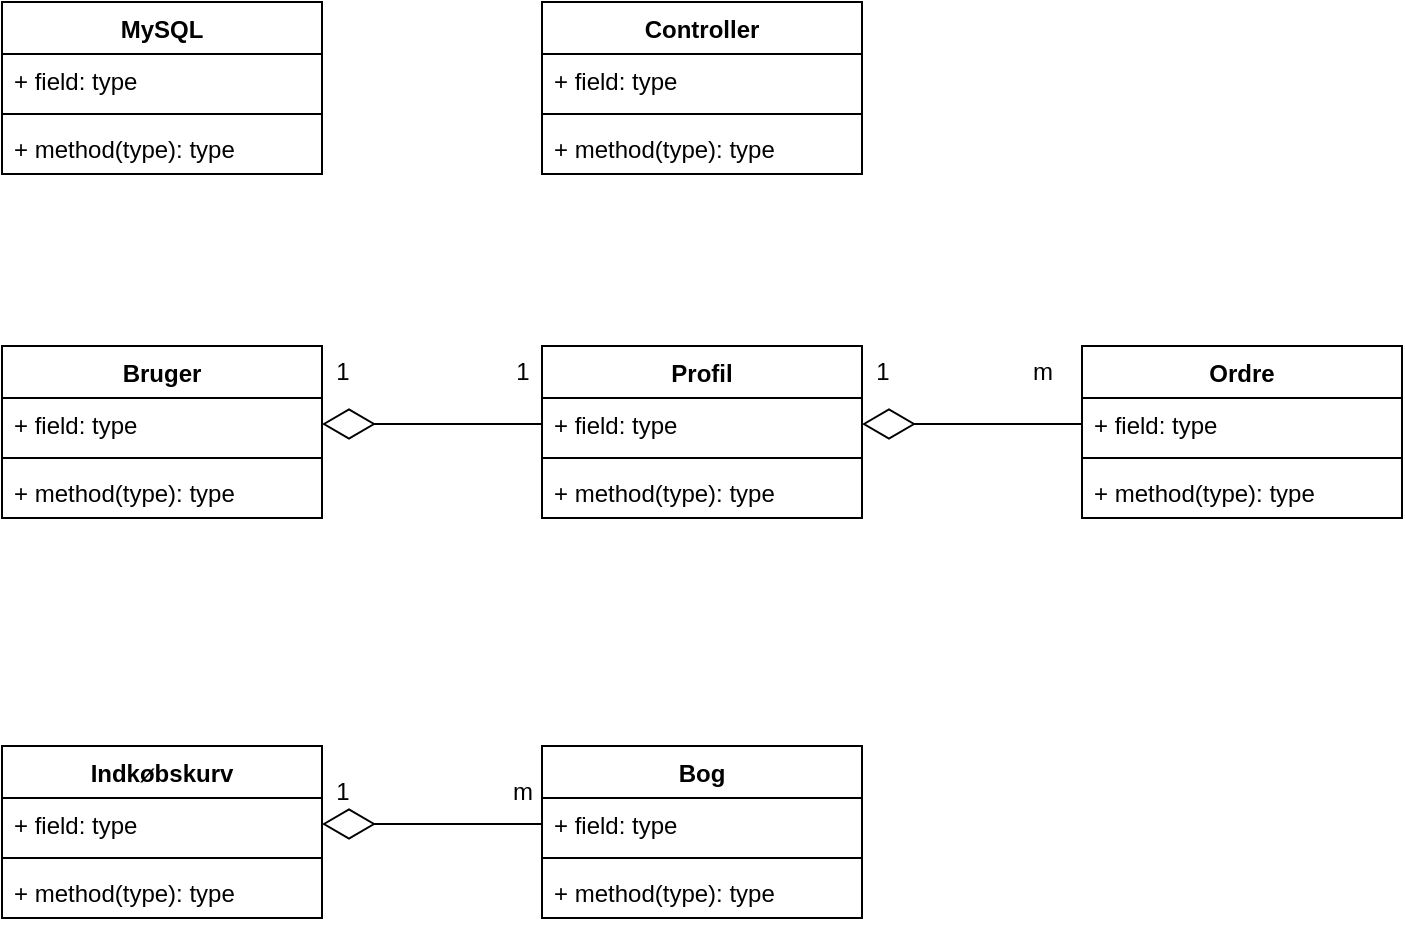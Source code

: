 <mxfile version="24.4.8" type="device">
  <diagram name="Side-1" id="p2Aar1ICkhTr6gXH60Vj">
    <mxGraphModel dx="1036" dy="606" grid="1" gridSize="10" guides="1" tooltips="1" connect="1" arrows="1" fold="1" page="1" pageScale="1" pageWidth="827" pageHeight="1169" math="0" shadow="0">
      <root>
        <mxCell id="0" />
        <mxCell id="1" parent="0" />
        <mxCell id="ry5CegZ_F3EeDuy_v-1q-1" value="Bruger" style="swimlane;fontStyle=1;align=center;verticalAlign=top;childLayout=stackLayout;horizontal=1;startSize=26;horizontalStack=0;resizeParent=1;resizeParentMax=0;resizeLast=0;collapsible=1;marginBottom=0;whiteSpace=wrap;html=1;" vertex="1" parent="1">
          <mxGeometry x="80" y="192" width="160" height="86" as="geometry" />
        </mxCell>
        <mxCell id="ry5CegZ_F3EeDuy_v-1q-2" value="+ field: type" style="text;strokeColor=none;fillColor=none;align=left;verticalAlign=top;spacingLeft=4;spacingRight=4;overflow=hidden;rotatable=0;points=[[0,0.5],[1,0.5]];portConstraint=eastwest;whiteSpace=wrap;html=1;" vertex="1" parent="ry5CegZ_F3EeDuy_v-1q-1">
          <mxGeometry y="26" width="160" height="26" as="geometry" />
        </mxCell>
        <mxCell id="ry5CegZ_F3EeDuy_v-1q-3" value="" style="line;strokeWidth=1;fillColor=none;align=left;verticalAlign=middle;spacingTop=-1;spacingLeft=3;spacingRight=3;rotatable=0;labelPosition=right;points=[];portConstraint=eastwest;strokeColor=inherit;" vertex="1" parent="ry5CegZ_F3EeDuy_v-1q-1">
          <mxGeometry y="52" width="160" height="8" as="geometry" />
        </mxCell>
        <mxCell id="ry5CegZ_F3EeDuy_v-1q-4" value="+ method(type): type" style="text;strokeColor=none;fillColor=none;align=left;verticalAlign=top;spacingLeft=4;spacingRight=4;overflow=hidden;rotatable=0;points=[[0,0.5],[1,0.5]];portConstraint=eastwest;whiteSpace=wrap;html=1;" vertex="1" parent="ry5CegZ_F3EeDuy_v-1q-1">
          <mxGeometry y="60" width="160" height="26" as="geometry" />
        </mxCell>
        <mxCell id="ry5CegZ_F3EeDuy_v-1q-5" value="Profil" style="swimlane;fontStyle=1;align=center;verticalAlign=top;childLayout=stackLayout;horizontal=1;startSize=26;horizontalStack=0;resizeParent=1;resizeParentMax=0;resizeLast=0;collapsible=1;marginBottom=0;whiteSpace=wrap;html=1;" vertex="1" parent="1">
          <mxGeometry x="350" y="192" width="160" height="86" as="geometry" />
        </mxCell>
        <mxCell id="ry5CegZ_F3EeDuy_v-1q-6" value="+ field: type" style="text;strokeColor=none;fillColor=none;align=left;verticalAlign=top;spacingLeft=4;spacingRight=4;overflow=hidden;rotatable=0;points=[[0,0.5],[1,0.5]];portConstraint=eastwest;whiteSpace=wrap;html=1;" vertex="1" parent="ry5CegZ_F3EeDuy_v-1q-5">
          <mxGeometry y="26" width="160" height="26" as="geometry" />
        </mxCell>
        <mxCell id="ry5CegZ_F3EeDuy_v-1q-7" value="" style="line;strokeWidth=1;fillColor=none;align=left;verticalAlign=middle;spacingTop=-1;spacingLeft=3;spacingRight=3;rotatable=0;labelPosition=right;points=[];portConstraint=eastwest;strokeColor=inherit;" vertex="1" parent="ry5CegZ_F3EeDuy_v-1q-5">
          <mxGeometry y="52" width="160" height="8" as="geometry" />
        </mxCell>
        <mxCell id="ry5CegZ_F3EeDuy_v-1q-8" value="+ method(type): type" style="text;strokeColor=none;fillColor=none;align=left;verticalAlign=top;spacingLeft=4;spacingRight=4;overflow=hidden;rotatable=0;points=[[0,0.5],[1,0.5]];portConstraint=eastwest;whiteSpace=wrap;html=1;" vertex="1" parent="ry5CegZ_F3EeDuy_v-1q-5">
          <mxGeometry y="60" width="160" height="26" as="geometry" />
        </mxCell>
        <mxCell id="ry5CegZ_F3EeDuy_v-1q-9" value="Ordre" style="swimlane;fontStyle=1;align=center;verticalAlign=top;childLayout=stackLayout;horizontal=1;startSize=26;horizontalStack=0;resizeParent=1;resizeParentMax=0;resizeLast=0;collapsible=1;marginBottom=0;whiteSpace=wrap;html=1;" vertex="1" parent="1">
          <mxGeometry x="620" y="192" width="160" height="86" as="geometry" />
        </mxCell>
        <mxCell id="ry5CegZ_F3EeDuy_v-1q-10" value="+ field: type" style="text;strokeColor=none;fillColor=none;align=left;verticalAlign=top;spacingLeft=4;spacingRight=4;overflow=hidden;rotatable=0;points=[[0,0.5],[1,0.5]];portConstraint=eastwest;whiteSpace=wrap;html=1;" vertex="1" parent="ry5CegZ_F3EeDuy_v-1q-9">
          <mxGeometry y="26" width="160" height="26" as="geometry" />
        </mxCell>
        <mxCell id="ry5CegZ_F3EeDuy_v-1q-11" value="" style="line;strokeWidth=1;fillColor=none;align=left;verticalAlign=middle;spacingTop=-1;spacingLeft=3;spacingRight=3;rotatable=0;labelPosition=right;points=[];portConstraint=eastwest;strokeColor=inherit;" vertex="1" parent="ry5CegZ_F3EeDuy_v-1q-9">
          <mxGeometry y="52" width="160" height="8" as="geometry" />
        </mxCell>
        <mxCell id="ry5CegZ_F3EeDuy_v-1q-12" value="+ method(type): type" style="text;strokeColor=none;fillColor=none;align=left;verticalAlign=top;spacingLeft=4;spacingRight=4;overflow=hidden;rotatable=0;points=[[0,0.5],[1,0.5]];portConstraint=eastwest;whiteSpace=wrap;html=1;" vertex="1" parent="ry5CegZ_F3EeDuy_v-1q-9">
          <mxGeometry y="60" width="160" height="26" as="geometry" />
        </mxCell>
        <mxCell id="ry5CegZ_F3EeDuy_v-1q-14" value="" style="endArrow=diamondThin;endFill=0;endSize=24;html=1;rounded=0;entryX=1;entryY=0.5;entryDx=0;entryDy=0;exitX=0;exitY=0.5;exitDx=0;exitDy=0;" edge="1" parent="1" source="ry5CegZ_F3EeDuy_v-1q-6" target="ry5CegZ_F3EeDuy_v-1q-2">
          <mxGeometry width="160" relative="1" as="geometry">
            <mxPoint x="250" y="402" as="sourcePoint" />
            <mxPoint x="410" y="402" as="targetPoint" />
          </mxGeometry>
        </mxCell>
        <mxCell id="ry5CegZ_F3EeDuy_v-1q-15" value="" style="endArrow=diamondThin;endFill=0;endSize=24;html=1;rounded=0;entryX=1;entryY=0.5;entryDx=0;entryDy=0;exitX=0;exitY=0.5;exitDx=0;exitDy=0;" edge="1" parent="1" source="ry5CegZ_F3EeDuy_v-1q-10" target="ry5CegZ_F3EeDuy_v-1q-6">
          <mxGeometry width="160" relative="1" as="geometry">
            <mxPoint x="650" y="362" as="sourcePoint" />
            <mxPoint x="540" y="362" as="targetPoint" />
          </mxGeometry>
        </mxCell>
        <mxCell id="ry5CegZ_F3EeDuy_v-1q-16" value="Indkøbskurv" style="swimlane;fontStyle=1;align=center;verticalAlign=top;childLayout=stackLayout;horizontal=1;startSize=26;horizontalStack=0;resizeParent=1;resizeParentMax=0;resizeLast=0;collapsible=1;marginBottom=0;whiteSpace=wrap;html=1;" vertex="1" parent="1">
          <mxGeometry x="80" y="392" width="160" height="86" as="geometry" />
        </mxCell>
        <mxCell id="ry5CegZ_F3EeDuy_v-1q-17" value="+ field: type" style="text;strokeColor=none;fillColor=none;align=left;verticalAlign=top;spacingLeft=4;spacingRight=4;overflow=hidden;rotatable=0;points=[[0,0.5],[1,0.5]];portConstraint=eastwest;whiteSpace=wrap;html=1;" vertex="1" parent="ry5CegZ_F3EeDuy_v-1q-16">
          <mxGeometry y="26" width="160" height="26" as="geometry" />
        </mxCell>
        <mxCell id="ry5CegZ_F3EeDuy_v-1q-18" value="" style="line;strokeWidth=1;fillColor=none;align=left;verticalAlign=middle;spacingTop=-1;spacingLeft=3;spacingRight=3;rotatable=0;labelPosition=right;points=[];portConstraint=eastwest;strokeColor=inherit;" vertex="1" parent="ry5CegZ_F3EeDuy_v-1q-16">
          <mxGeometry y="52" width="160" height="8" as="geometry" />
        </mxCell>
        <mxCell id="ry5CegZ_F3EeDuy_v-1q-19" value="+ method(type): type" style="text;strokeColor=none;fillColor=none;align=left;verticalAlign=top;spacingLeft=4;spacingRight=4;overflow=hidden;rotatable=0;points=[[0,0.5],[1,0.5]];portConstraint=eastwest;whiteSpace=wrap;html=1;" vertex="1" parent="ry5CegZ_F3EeDuy_v-1q-16">
          <mxGeometry y="60" width="160" height="26" as="geometry" />
        </mxCell>
        <mxCell id="ry5CegZ_F3EeDuy_v-1q-20" value="Bog" style="swimlane;fontStyle=1;align=center;verticalAlign=top;childLayout=stackLayout;horizontal=1;startSize=26;horizontalStack=0;resizeParent=1;resizeParentMax=0;resizeLast=0;collapsible=1;marginBottom=0;whiteSpace=wrap;html=1;" vertex="1" parent="1">
          <mxGeometry x="350" y="392" width="160" height="86" as="geometry" />
        </mxCell>
        <mxCell id="ry5CegZ_F3EeDuy_v-1q-21" value="+ field: type" style="text;strokeColor=none;fillColor=none;align=left;verticalAlign=top;spacingLeft=4;spacingRight=4;overflow=hidden;rotatable=0;points=[[0,0.5],[1,0.5]];portConstraint=eastwest;whiteSpace=wrap;html=1;" vertex="1" parent="ry5CegZ_F3EeDuy_v-1q-20">
          <mxGeometry y="26" width="160" height="26" as="geometry" />
        </mxCell>
        <mxCell id="ry5CegZ_F3EeDuy_v-1q-22" value="" style="line;strokeWidth=1;fillColor=none;align=left;verticalAlign=middle;spacingTop=-1;spacingLeft=3;spacingRight=3;rotatable=0;labelPosition=right;points=[];portConstraint=eastwest;strokeColor=inherit;" vertex="1" parent="ry5CegZ_F3EeDuy_v-1q-20">
          <mxGeometry y="52" width="160" height="8" as="geometry" />
        </mxCell>
        <mxCell id="ry5CegZ_F3EeDuy_v-1q-23" value="+ method(type): type" style="text;strokeColor=none;fillColor=none;align=left;verticalAlign=top;spacingLeft=4;spacingRight=4;overflow=hidden;rotatable=0;points=[[0,0.5],[1,0.5]];portConstraint=eastwest;whiteSpace=wrap;html=1;" vertex="1" parent="ry5CegZ_F3EeDuy_v-1q-20">
          <mxGeometry y="60" width="160" height="26" as="geometry" />
        </mxCell>
        <mxCell id="ry5CegZ_F3EeDuy_v-1q-24" value="" style="endArrow=diamondThin;endFill=0;endSize=24;html=1;rounded=0;entryX=1;entryY=0.5;entryDx=0;entryDy=0;exitX=0;exitY=0.5;exitDx=0;exitDy=0;" edge="1" parent="1" source="ry5CegZ_F3EeDuy_v-1q-21" target="ry5CegZ_F3EeDuy_v-1q-17">
          <mxGeometry width="160" relative="1" as="geometry">
            <mxPoint x="350" y="352" as="sourcePoint" />
            <mxPoint x="240" y="352" as="targetPoint" />
          </mxGeometry>
        </mxCell>
        <mxCell id="ry5CegZ_F3EeDuy_v-1q-25" value="1" style="text;html=1;align=center;verticalAlign=middle;resizable=0;points=[];autosize=1;strokeColor=none;fillColor=none;" vertex="1" parent="1">
          <mxGeometry x="235" y="400" width="30" height="30" as="geometry" />
        </mxCell>
        <mxCell id="ry5CegZ_F3EeDuy_v-1q-26" value="m" style="text;html=1;align=center;verticalAlign=middle;resizable=0;points=[];autosize=1;strokeColor=none;fillColor=none;" vertex="1" parent="1">
          <mxGeometry x="325" y="400" width="30" height="30" as="geometry" />
        </mxCell>
        <mxCell id="ry5CegZ_F3EeDuy_v-1q-27" value="1" style="text;html=1;align=center;verticalAlign=middle;resizable=0;points=[];autosize=1;strokeColor=none;fillColor=none;" vertex="1" parent="1">
          <mxGeometry x="505" y="190" width="30" height="30" as="geometry" />
        </mxCell>
        <mxCell id="ry5CegZ_F3EeDuy_v-1q-28" value="m" style="text;html=1;align=center;verticalAlign=middle;resizable=0;points=[];autosize=1;strokeColor=none;fillColor=none;" vertex="1" parent="1">
          <mxGeometry x="585" y="190" width="30" height="30" as="geometry" />
        </mxCell>
        <mxCell id="ry5CegZ_F3EeDuy_v-1q-29" value="1" style="text;html=1;align=center;verticalAlign=middle;resizable=0;points=[];autosize=1;strokeColor=none;fillColor=none;" vertex="1" parent="1">
          <mxGeometry x="235" y="190" width="30" height="30" as="geometry" />
        </mxCell>
        <mxCell id="ry5CegZ_F3EeDuy_v-1q-30" value="1" style="text;html=1;align=center;verticalAlign=middle;resizable=0;points=[];autosize=1;strokeColor=none;fillColor=none;" vertex="1" parent="1">
          <mxGeometry x="325" y="190" width="30" height="30" as="geometry" />
        </mxCell>
        <mxCell id="ry5CegZ_F3EeDuy_v-1q-31" value="Controller" style="swimlane;fontStyle=1;align=center;verticalAlign=top;childLayout=stackLayout;horizontal=1;startSize=26;horizontalStack=0;resizeParent=1;resizeParentMax=0;resizeLast=0;collapsible=1;marginBottom=0;whiteSpace=wrap;html=1;" vertex="1" parent="1">
          <mxGeometry x="350" y="20" width="160" height="86" as="geometry" />
        </mxCell>
        <mxCell id="ry5CegZ_F3EeDuy_v-1q-32" value="+ field: type" style="text;strokeColor=none;fillColor=none;align=left;verticalAlign=top;spacingLeft=4;spacingRight=4;overflow=hidden;rotatable=0;points=[[0,0.5],[1,0.5]];portConstraint=eastwest;whiteSpace=wrap;html=1;" vertex="1" parent="ry5CegZ_F3EeDuy_v-1q-31">
          <mxGeometry y="26" width="160" height="26" as="geometry" />
        </mxCell>
        <mxCell id="ry5CegZ_F3EeDuy_v-1q-33" value="" style="line;strokeWidth=1;fillColor=none;align=left;verticalAlign=middle;spacingTop=-1;spacingLeft=3;spacingRight=3;rotatable=0;labelPosition=right;points=[];portConstraint=eastwest;strokeColor=inherit;" vertex="1" parent="ry5CegZ_F3EeDuy_v-1q-31">
          <mxGeometry y="52" width="160" height="8" as="geometry" />
        </mxCell>
        <mxCell id="ry5CegZ_F3EeDuy_v-1q-34" value="+ method(type): type" style="text;strokeColor=none;fillColor=none;align=left;verticalAlign=top;spacingLeft=4;spacingRight=4;overflow=hidden;rotatable=0;points=[[0,0.5],[1,0.5]];portConstraint=eastwest;whiteSpace=wrap;html=1;" vertex="1" parent="ry5CegZ_F3EeDuy_v-1q-31">
          <mxGeometry y="60" width="160" height="26" as="geometry" />
        </mxCell>
        <mxCell id="ry5CegZ_F3EeDuy_v-1q-35" value="MySQL" style="swimlane;fontStyle=1;align=center;verticalAlign=top;childLayout=stackLayout;horizontal=1;startSize=26;horizontalStack=0;resizeParent=1;resizeParentMax=0;resizeLast=0;collapsible=1;marginBottom=0;whiteSpace=wrap;html=1;" vertex="1" parent="1">
          <mxGeometry x="80" y="20" width="160" height="86" as="geometry" />
        </mxCell>
        <mxCell id="ry5CegZ_F3EeDuy_v-1q-36" value="+ field: type" style="text;strokeColor=none;fillColor=none;align=left;verticalAlign=top;spacingLeft=4;spacingRight=4;overflow=hidden;rotatable=0;points=[[0,0.5],[1,0.5]];portConstraint=eastwest;whiteSpace=wrap;html=1;" vertex="1" parent="ry5CegZ_F3EeDuy_v-1q-35">
          <mxGeometry y="26" width="160" height="26" as="geometry" />
        </mxCell>
        <mxCell id="ry5CegZ_F3EeDuy_v-1q-37" value="" style="line;strokeWidth=1;fillColor=none;align=left;verticalAlign=middle;spacingTop=-1;spacingLeft=3;spacingRight=3;rotatable=0;labelPosition=right;points=[];portConstraint=eastwest;strokeColor=inherit;" vertex="1" parent="ry5CegZ_F3EeDuy_v-1q-35">
          <mxGeometry y="52" width="160" height="8" as="geometry" />
        </mxCell>
        <mxCell id="ry5CegZ_F3EeDuy_v-1q-38" value="+ method(type): type" style="text;strokeColor=none;fillColor=none;align=left;verticalAlign=top;spacingLeft=4;spacingRight=4;overflow=hidden;rotatable=0;points=[[0,0.5],[1,0.5]];portConstraint=eastwest;whiteSpace=wrap;html=1;" vertex="1" parent="ry5CegZ_F3EeDuy_v-1q-35">
          <mxGeometry y="60" width="160" height="26" as="geometry" />
        </mxCell>
      </root>
    </mxGraphModel>
  </diagram>
</mxfile>
